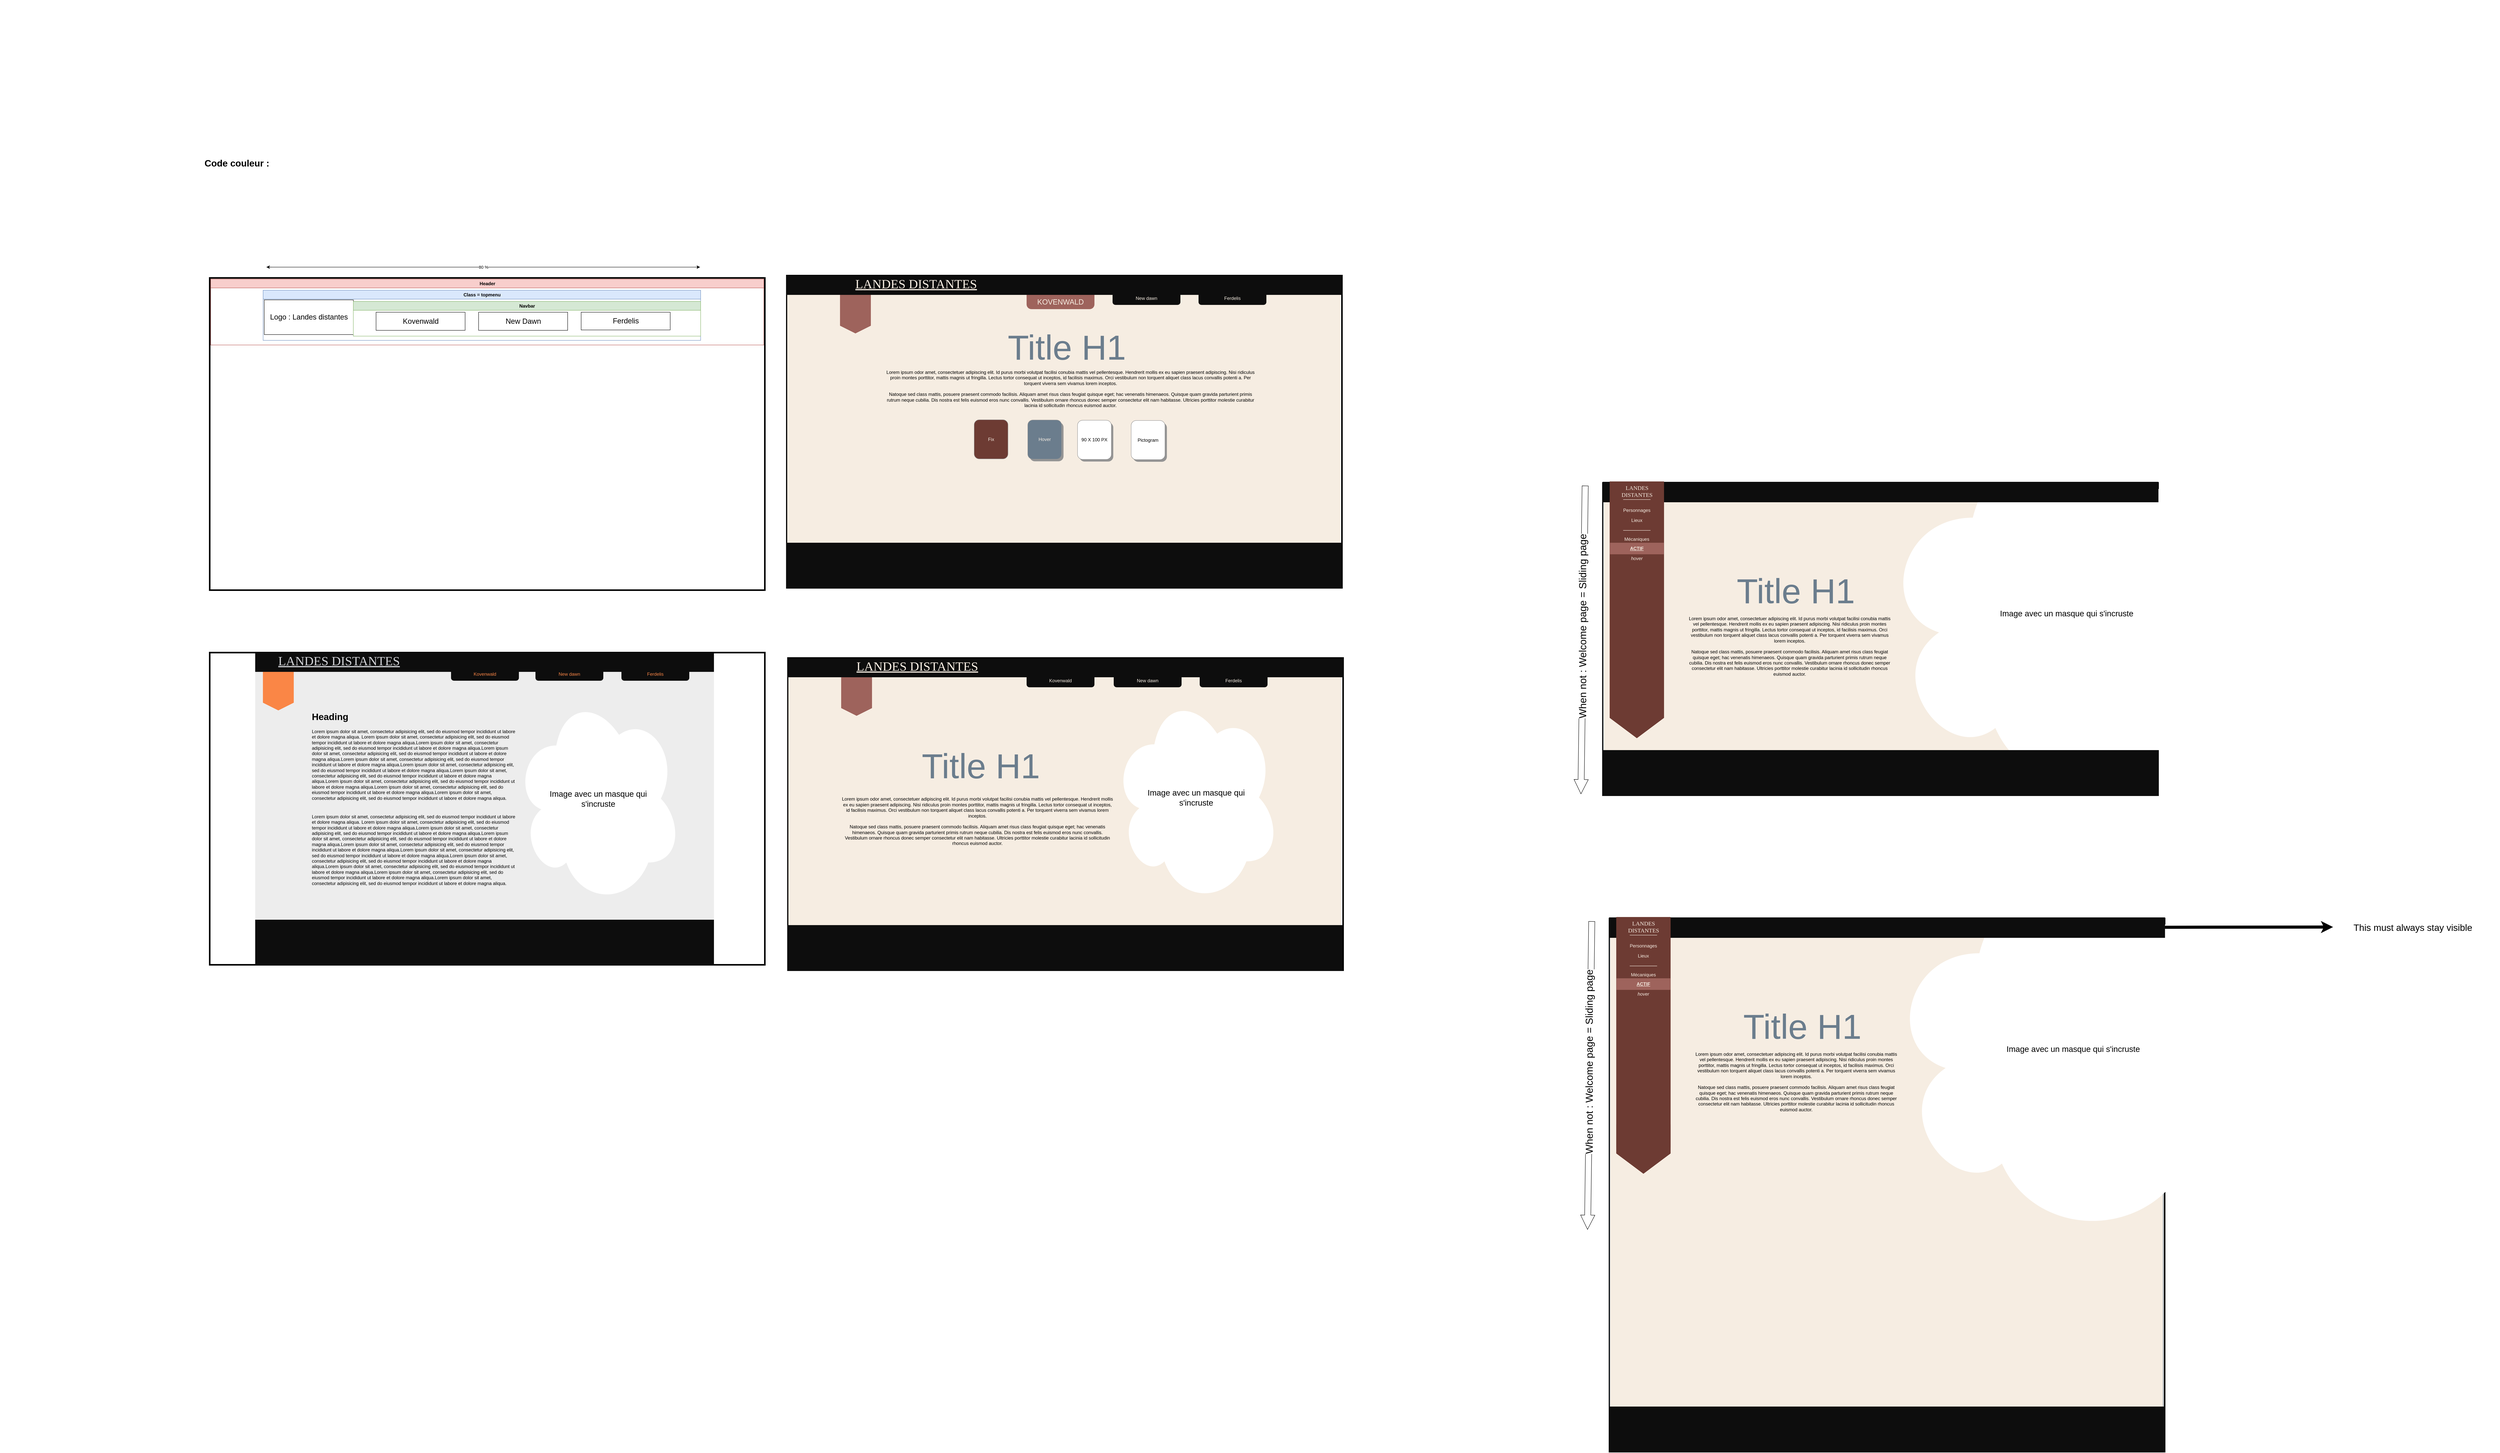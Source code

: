 <mxfile version="26.0.16">
  <diagram name="Page-1" id="PeVcK4OMLYsoqQbRp7si">
    <mxGraphModel dx="4780" dy="3267" grid="0" gridSize="10" guides="1" tooltips="1" connect="0" arrows="0" fold="1" page="0" pageScale="1" pageWidth="827" pageHeight="1169" math="0" shadow="0">
      <root>
        <mxCell id="0" />
        <mxCell id="1" parent="0" />
        <mxCell id="AWEW7dulBsZxIiq0QHkI-4" value="" style="whiteSpace=wrap;html=1;aspect=fixed;strokeWidth=4;movable=1;resizable=1;rotatable=1;deletable=1;editable=1;locked=0;connectable=1;fillColor=none;" vertex="1" parent="1">
          <mxGeometry x="1380" y="229" width="1440" height="810" as="geometry" />
        </mxCell>
        <mxCell id="AWEW7dulBsZxIiq0QHkI-28" value="" style="rounded=0;whiteSpace=wrap;html=1;strokeColor=none;fillColor=light-dark(#f6ede2, #EDEDED);fontColor=light-dark(#6b7d8d, #ededed);" vertex="1" parent="1">
          <mxGeometry x="1381" y="273" width="1435" height="655" as="geometry" />
        </mxCell>
        <mxCell id="AWEW7dulBsZxIiq0QHkI-64" value="" style="group;flipH=1;movable=0;resizable=0;rotatable=0;deletable=0;editable=0;locked=1;connectable=0;" vertex="1" connectable="0" parent="1">
          <mxGeometry x="769" y="1080" width="1094.975" height="1062" as="geometry" />
        </mxCell>
        <mxCell id="AWEW7dulBsZxIiq0QHkI-65" value="" style="shape=image;verticalLabelPosition=bottom;labelBackgroundColor=default;verticalAlign=top;aspect=fixed;imageAspect=0;image=https://img.pixers.pics/pho_wat(s3:700/FO/20/03/20/68/700_FO20032068_e8766cf46f1d0bb9a5d6d1d7d15e512b.jpg,700,700,cms:2018/10/5bd1b6b8d04b8_220x50-watermark.png,over,480,650,jpg)/papiers-peints-seamless-damier-noir-et-blanc-texture.jpg.jpg;rotation=-45;opacity=25;" vertex="1" parent="AWEW7dulBsZxIiq0QHkI-64">
          <mxGeometry x="144.975" y="180" width="700" height="700" as="geometry" />
        </mxCell>
        <mxCell id="AWEW7dulBsZxIiq0QHkI-66" value="" style="rounded=0;whiteSpace=wrap;html=1;strokeColor=none;" vertex="1" parent="AWEW7dulBsZxIiq0QHkI-64">
          <mxGeometry x="159.975" width="544" height="124" as="geometry" />
        </mxCell>
        <mxCell id="AWEW7dulBsZxIiq0QHkI-67" value="" style="rounded=0;whiteSpace=wrap;html=1;strokeColor=none;" vertex="1" parent="AWEW7dulBsZxIiq0QHkI-64">
          <mxGeometry x="550.975" y="26" width="544" height="980" as="geometry" />
        </mxCell>
        <mxCell id="AWEW7dulBsZxIiq0QHkI-68" value="" style="rounded=0;whiteSpace=wrap;html=1;strokeColor=none;" vertex="1" parent="AWEW7dulBsZxIiq0QHkI-64">
          <mxGeometry x="149.975" y="938" width="544" height="124" as="geometry" />
        </mxCell>
        <mxCell id="AWEW7dulBsZxIiq0QHkI-63" value="" style="group;movable=0;resizable=0;rotatable=0;deletable=0;editable=0;locked=1;connectable=0;" vertex="1" connectable="0" parent="1">
          <mxGeometry x="-661" y="1080" width="1094.975" height="1062" as="geometry" />
        </mxCell>
        <mxCell id="AWEW7dulBsZxIiq0QHkI-58" value="" style="shape=image;verticalLabelPosition=bottom;labelBackgroundColor=default;verticalAlign=top;aspect=fixed;imageAspect=0;image=https://img.pixers.pics/pho_wat(s3:700/FO/20/03/20/68/700_FO20032068_e8766cf46f1d0bb9a5d6d1d7d15e512b.jpg,700,700,cms:2018/10/5bd1b6b8d04b8_220x50-watermark.png,over,480,650,jpg)/papiers-peints-seamless-damier-noir-et-blanc-texture.jpg.jpg;rotation=-45;opacity=25;" vertex="1" parent="AWEW7dulBsZxIiq0QHkI-63">
          <mxGeometry x="250" y="180" width="700" height="700" as="geometry" />
        </mxCell>
        <mxCell id="AWEW7dulBsZxIiq0QHkI-60" value="" style="rounded=0;whiteSpace=wrap;html=1;strokeColor=none;" vertex="1" parent="AWEW7dulBsZxIiq0QHkI-63">
          <mxGeometry x="391" width="544" height="124" as="geometry" />
        </mxCell>
        <mxCell id="AWEW7dulBsZxIiq0QHkI-61" value="" style="rounded=0;whiteSpace=wrap;html=1;strokeColor=none;" vertex="1" parent="AWEW7dulBsZxIiq0QHkI-63">
          <mxGeometry y="26" width="544" height="980" as="geometry" />
        </mxCell>
        <mxCell id="AWEW7dulBsZxIiq0QHkI-62" value="" style="rounded=0;whiteSpace=wrap;html=1;strokeColor=none;" vertex="1" parent="AWEW7dulBsZxIiq0QHkI-63">
          <mxGeometry x="401" y="938" width="544" height="124" as="geometry" />
        </mxCell>
        <mxCell id="AWEW7dulBsZxIiq0QHkI-1" value="" style="whiteSpace=wrap;html=1;aspect=fixed;strokeWidth=4;movable=0;resizable=0;rotatable=0;deletable=0;editable=0;locked=1;connectable=0;fillColor=none;" vertex="1" parent="1">
          <mxGeometry x="-117" y="235" width="1440" height="810" as="geometry" />
        </mxCell>
        <mxCell id="AWEW7dulBsZxIiq0QHkI-7" value="Header" style="swimlane;whiteSpace=wrap;html=1;fillColor=#f8cecc;strokeColor=#b85450;" vertex="1" parent="1">
          <mxGeometry x="-114.5" y="238" width="1435" height="171" as="geometry" />
        </mxCell>
        <mxCell id="AWEW7dulBsZxIiq0QHkI-12" value="Class = topmenu" style="swimlane;whiteSpace=wrap;html=1;fillColor=#dae8fc;strokeColor=#6c8ebf;" vertex="1" parent="AWEW7dulBsZxIiq0QHkI-7">
          <mxGeometry x="136" y="29" width="1135" height="130" as="geometry" />
        </mxCell>
        <mxCell id="AWEW7dulBsZxIiq0QHkI-5" value="Logo : Landes distantes" style="rounded=0;whiteSpace=wrap;html=1;fontSize=19;" vertex="1" parent="AWEW7dulBsZxIiq0QHkI-12">
          <mxGeometry x="3" y="25" width="231" height="90" as="geometry" />
        </mxCell>
        <mxCell id="AWEW7dulBsZxIiq0QHkI-8" value="Navbar" style="swimlane;whiteSpace=wrap;html=1;fillColor=#d5e8d4;strokeColor=#82b366;" vertex="1" parent="AWEW7dulBsZxIiq0QHkI-12">
          <mxGeometry x="234" y="29" width="901" height="90" as="geometry" />
        </mxCell>
        <mxCell id="AWEW7dulBsZxIiq0QHkI-9" value="Kovenwald" style="rounded=0;whiteSpace=wrap;html=1;fontSize=19;" vertex="1" parent="AWEW7dulBsZxIiq0QHkI-8">
          <mxGeometry x="59" y="28" width="231" height="47" as="geometry" />
        </mxCell>
        <mxCell id="AWEW7dulBsZxIiq0QHkI-10" value="New Dawn" style="rounded=0;whiteSpace=wrap;html=1;fontSize=19;" vertex="1" parent="AWEW7dulBsZxIiq0QHkI-8">
          <mxGeometry x="325" y="28" width="231" height="47" as="geometry" />
        </mxCell>
        <mxCell id="AWEW7dulBsZxIiq0QHkI-11" value="Ferdelis" style="rounded=0;whiteSpace=wrap;html=1;fontSize=19;" vertex="1" parent="AWEW7dulBsZxIiq0QHkI-8">
          <mxGeometry x="591" y="28" width="231" height="46" as="geometry" />
        </mxCell>
        <mxCell id="AWEW7dulBsZxIiq0QHkI-13" value="80 %" style="endArrow=classic;startArrow=classic;html=1;rounded=0;" edge="1" parent="1">
          <mxGeometry width="50" height="50" relative="1" as="geometry">
            <mxPoint x="30" y="207" as="sourcePoint" />
            <mxPoint x="1155" y="207" as="targetPoint" />
          </mxGeometry>
        </mxCell>
        <mxCell id="AWEW7dulBsZxIiq0QHkI-14" value="Code couleur :&amp;nbsp;" style="text;html=1;align=center;verticalAlign=middle;whiteSpace=wrap;rounded=0;fontSize=24;fontStyle=1" vertex="1" parent="1">
          <mxGeometry x="-143" y="-77" width="200" height="30" as="geometry" />
        </mxCell>
        <mxCell id="AWEW7dulBsZxIiq0QHkI-24" value="" style="shape=step;perimeter=stepPerimeter;whiteSpace=wrap;html=1;fixedSize=1;rotation=90;strokeColor=none;fillColor=light-dark(#9e635c, #ededed);" vertex="1" parent="1">
          <mxGeometry x="1498" y="279" width="120" height="80" as="geometry" />
        </mxCell>
        <mxCell id="AWEW7dulBsZxIiq0QHkI-22" value="&lt;font style=&quot;font-size: 19px;&quot;&gt;KOVENWALD&lt;/font&gt;" style="rounded=1;whiteSpace=wrap;html=1;strokeColor=none;fillColor=light-dark(#9e635c, #ededed);arcSize=20;fontColor=light-dark(#f6ede2, #ededed);verticalAlign=bottom;spacingBottom=4;" vertex="1" parent="1">
          <mxGeometry x="2002" y="254" width="176" height="62" as="geometry" />
        </mxCell>
        <mxCell id="AWEW7dulBsZxIiq0QHkI-20" value="New dawn" style="rounded=1;whiteSpace=wrap;html=1;strokeColor=none;fillColor=light-dark(#0d0d0d, #ededed);arcSize=22;fontColor=light-dark(#f6ede2, #ededed);" vertex="1" parent="1">
          <mxGeometry x="2225" y="271" width="176" height="34" as="geometry" />
        </mxCell>
        <mxCell id="AWEW7dulBsZxIiq0QHkI-26" value="Ferdelis" style="rounded=1;whiteSpace=wrap;html=1;strokeColor=none;fillColor=light-dark(#0d0d0d, #ededed);arcSize=22;fontColor=light-dark(#f6ede2, #ededed);" vertex="1" parent="1">
          <mxGeometry x="2448" y="271" width="176" height="34" as="geometry" />
        </mxCell>
        <mxCell id="AWEW7dulBsZxIiq0QHkI-19" value="" style="rounded=0;whiteSpace=wrap;html=1;strokeColor=none;fillColor=light-dark(#0d0d0d, #ededed);fontColor=light-dark(#6d3b33, #ededed);" vertex="1" parent="1">
          <mxGeometry x="1379" y="229" width="1442" height="50" as="geometry" />
        </mxCell>
        <mxCell id="AWEW7dulBsZxIiq0QHkI-23" value="&lt;font&gt;L&lt;/font&gt;ANDES &lt;font&gt;D&lt;/font&gt;ISTANTES" style="text;html=1;align=center;verticalAlign=middle;whiteSpace=wrap;rounded=0;fontColor=light-dark(#f6ede2, #ededed);fontFamily=Times New Roman;fontSize=33;fontStyle=4" vertex="1" parent="1">
          <mxGeometry x="1517" y="215" width="397" height="72" as="geometry" />
        </mxCell>
        <mxCell id="AWEW7dulBsZxIiq0QHkI-27" value="" style="rounded=0;whiteSpace=wrap;html=1;strokeColor=none;fillColor=light-dark(#0d0d0d, #ededed);" vertex="1" parent="1">
          <mxGeometry x="1378" y="922" width="1440" height="118" as="geometry" />
        </mxCell>
        <mxCell id="AWEW7dulBsZxIiq0QHkI-29" value="" style="whiteSpace=wrap;html=1;aspect=fixed;strokeWidth=4;movable=0;resizable=0;rotatable=0;deletable=0;editable=0;locked=1;connectable=0;fillColor=none;" vertex="1" parent="1">
          <mxGeometry x="-117" y="1207" width="1440" height="810" as="geometry" />
        </mxCell>
        <mxCell id="AWEW7dulBsZxIiq0QHkI-30" value="" style="rounded=0;whiteSpace=wrap;html=1;strokeColor=none;fillColor=light-dark(#EDEDED,#EDEDED);" vertex="1" parent="1">
          <mxGeometry x="1" y="1251" width="1190" height="655" as="geometry" />
        </mxCell>
        <mxCell id="AWEW7dulBsZxIiq0QHkI-31" value="" style="shape=step;perimeter=stepPerimeter;whiteSpace=wrap;html=1;fixedSize=1;rotation=90;strokeColor=none;fillColor=light-dark(#fa8646, #ededed);" vertex="1" parent="1">
          <mxGeometry x="1" y="1257" width="120" height="80" as="geometry" />
        </mxCell>
        <mxCell id="AWEW7dulBsZxIiq0QHkI-33" value="New dawn" style="rounded=1;whiteSpace=wrap;html=1;strokeColor=none;fillColor=light-dark(#0d0d0d, #ededed);arcSize=22;fontColor=light-dark(#fa8646, #ededed);" vertex="1" parent="1">
          <mxGeometry x="728" y="1246" width="176" height="34" as="geometry" />
        </mxCell>
        <mxCell id="AWEW7dulBsZxIiq0QHkI-34" value="Ferdelis" style="rounded=1;whiteSpace=wrap;html=1;strokeColor=none;fillColor=light-dark(#0d0d0d, #ededed);arcSize=22;fontColor=light-dark(#fa8646, #ededed);" vertex="1" parent="1">
          <mxGeometry x="951" y="1246" width="176" height="34" as="geometry" />
        </mxCell>
        <mxCell id="AWEW7dulBsZxIiq0QHkI-35" value="" style="rounded=0;whiteSpace=wrap;html=1;strokeColor=none;fillColor=light-dark(#0d0d0d, #ededed);" vertex="1" parent="1">
          <mxGeometry x="1" y="1207" width="1190" height="50" as="geometry" />
        </mxCell>
        <mxCell id="AWEW7dulBsZxIiq0QHkI-36" value="&lt;font&gt;L&lt;/font&gt;ANDES &lt;font&gt;D&lt;/font&gt;ISTANTES" style="text;html=1;align=center;verticalAlign=middle;whiteSpace=wrap;rounded=0;fontColor=light-dark(#d0d1d5, #ededed);fontFamily=Times New Roman;fontSize=33;fontStyle=4" vertex="1" parent="1">
          <mxGeometry x="20" y="1193" width="397" height="72" as="geometry" />
        </mxCell>
        <mxCell id="AWEW7dulBsZxIiq0QHkI-37" value="" style="rounded=0;whiteSpace=wrap;html=1;strokeColor=none;fillColor=light-dark(#0d0d0d, #ededed);" vertex="1" parent="1">
          <mxGeometry x="1" y="1900" width="1190" height="118" as="geometry" />
        </mxCell>
        <mxCell id="AWEW7dulBsZxIiq0QHkI-38" value="Kovenwald" style="rounded=1;whiteSpace=wrap;html=1;strokeColor=none;fillColor=light-dark(#0d0d0d, #ededed);arcSize=22;fontColor=light-dark(#fa8646, #ededed);" vertex="1" parent="1">
          <mxGeometry x="509" y="1246" width="176" height="34" as="geometry" />
        </mxCell>
        <mxCell id="AWEW7dulBsZxIiq0QHkI-71" value="Image avec un masque qui s&#39;incruste" style="ellipse;shape=cloud;whiteSpace=wrap;html=1;strokeColor=none;fontSize=21;spacing=50;" vertex="1" parent="1">
          <mxGeometry x="673.5" y="1310" width="434" height="552" as="geometry" />
        </mxCell>
        <mxCell id="AWEW7dulBsZxIiq0QHkI-72" value="&lt;h1 style=&quot;margin-top: 0px;&quot;&gt;Heading&lt;/h1&gt;&lt;p&gt;Lorem ipsum dolor sit amet, consectetur adipisicing elit, sed do eiusmod tempor incididunt ut labore et dolore magna aliqua.&amp;nbsp;&lt;span style=&quot;background-color: transparent; color: light-dark(rgb(0, 0, 0), rgb(255, 255, 255));&quot;&gt;Lorem ipsum dolor sit amet, consectetur adipisicing elit, sed do eiusmod tempor incididunt ut labore et dolore magna aliqua.&lt;/span&gt;&lt;span style=&quot;background-color: transparent; color: light-dark(rgb(0, 0, 0), rgb(255, 255, 255));&quot;&gt;Lorem ipsum dolor sit amet, consectetur adipisicing elit, sed do eiusmod tempor incididunt ut labore et dolore magna aliqua.&lt;/span&gt;&lt;span style=&quot;background-color: transparent; color: light-dark(rgb(0, 0, 0), rgb(255, 255, 255));&quot;&gt;Lorem ipsum dolor sit amet, consectetur adipisicing elit, sed do eiusmod tempor incididunt ut labore et dolore magna aliqua.&lt;/span&gt;&lt;span style=&quot;background-color: transparent; color: light-dark(rgb(0, 0, 0), rgb(255, 255, 255));&quot;&gt;Lorem ipsum dolor sit amet, consectetur adipisicing elit, sed do eiusmod tempor incididunt ut labore et dolore magna aliqua.&lt;/span&gt;&lt;span style=&quot;background-color: transparent; color: light-dark(rgb(0, 0, 0), rgb(255, 255, 255));&quot;&gt;Lorem ipsum dolor sit amet, consectetur adipisicing elit, sed do eiusmod tempor incididunt ut labore et dolore magna aliqua.&lt;/span&gt;&lt;span style=&quot;background-color: transparent; color: light-dark(rgb(0, 0, 0), rgb(255, 255, 255));&quot;&gt;Lorem ipsum dolor sit amet, consectetur adipisicing elit, sed do eiusmod tempor incididunt ut labore et dolore magna aliqua.&lt;/span&gt;&lt;span style=&quot;background-color: transparent; color: light-dark(rgb(0, 0, 0), rgb(255, 255, 255));&quot;&gt;Lorem ipsum dolor sit amet, consectetur adipisicing elit, sed do eiusmod tempor incididunt ut labore et dolore magna aliqua.&lt;/span&gt;&lt;span style=&quot;background-color: transparent; color: light-dark(rgb(0, 0, 0), rgb(255, 255, 255));&quot;&gt;Lorem ipsum dolor sit amet, consectetur adipisicing elit, sed do eiusmod tempor incididunt ut labore et dolore magna aliqua.&lt;/span&gt;&lt;span style=&quot;background-color: transparent; color: light-dark(rgb(0, 0, 0), rgb(255, 255, 255));&quot;&gt;Lorem ipsum dolor sit amet, consectetur adipisicing elit, sed do eiusmod tempor incididunt ut labore et dolore magna aliqua.&lt;/span&gt;&lt;/p&gt;" style="text;html=1;whiteSpace=wrap;overflow=hidden;rounded=0;" vertex="1" parent="1">
          <mxGeometry x="146" y="1353" width="531" height="265" as="geometry" />
        </mxCell>
        <mxCell id="AWEW7dulBsZxIiq0QHkI-73" value="&lt;h1 style=&quot;margin-top: 0px;&quot;&gt;&lt;br&gt;&lt;/h1&gt;&lt;p&gt;Lorem ipsum dolor sit amet, consectetur adipisicing elit, sed do eiusmod tempor incididunt ut labore et dolore magna aliqua.&amp;nbsp;&lt;span style=&quot;background-color: transparent; color: light-dark(rgb(0, 0, 0), rgb(255, 255, 255));&quot;&gt;Lorem ipsum dolor sit amet, consectetur adipisicing elit, sed do eiusmod tempor incididunt ut labore et dolore magna aliqua.&lt;/span&gt;&lt;span style=&quot;background-color: transparent; color: light-dark(rgb(0, 0, 0), rgb(255, 255, 255));&quot;&gt;Lorem ipsum dolor sit amet, consectetur adipisicing elit, sed do eiusmod tempor incididunt ut labore et dolore magna aliqua.&lt;/span&gt;&lt;span style=&quot;background-color: transparent; color: light-dark(rgb(0, 0, 0), rgb(255, 255, 255));&quot;&gt;Lorem ipsum dolor sit amet, consectetur adipisicing elit, sed do eiusmod tempor incididunt ut labore et dolore magna aliqua.&lt;/span&gt;&lt;span style=&quot;background-color: transparent; color: light-dark(rgb(0, 0, 0), rgb(255, 255, 255));&quot;&gt;Lorem ipsum dolor sit amet, consectetur adipisicing elit, sed do eiusmod tempor incididunt ut labore et dolore magna aliqua.&lt;/span&gt;&lt;span style=&quot;background-color: transparent; color: light-dark(rgb(0, 0, 0), rgb(255, 255, 255));&quot;&gt;Lorem ipsum dolor sit amet, consectetur adipisicing elit, sed do eiusmod tempor incididunt ut labore et dolore magna aliqua.&lt;/span&gt;&lt;span style=&quot;background-color: transparent; color: light-dark(rgb(0, 0, 0), rgb(255, 255, 255));&quot;&gt;Lorem ipsum dolor sit amet, consectetur adipisicing elit, sed do eiusmod tempor incididunt ut labore et dolore magna aliqua.&lt;/span&gt;&lt;span style=&quot;background-color: transparent; color: light-dark(rgb(0, 0, 0), rgb(255, 255, 255));&quot;&gt;Lorem ipsum dolor sit amet, consectetur adipisicing elit, sed do eiusmod tempor incididunt ut labore et dolore magna aliqua.&lt;/span&gt;&lt;span style=&quot;background-color: transparent; color: light-dark(rgb(0, 0, 0), rgb(255, 255, 255));&quot;&gt;Lorem ipsum dolor sit amet, consectetur adipisicing elit, sed do eiusmod tempor incididunt ut labore et dolore magna aliqua.&lt;/span&gt;&lt;span style=&quot;background-color: transparent; color: light-dark(rgb(0, 0, 0), rgb(255, 255, 255));&quot;&gt;Lorem ipsum dolor sit amet, consectetur adipisicing elit, sed do eiusmod tempor incididunt ut labore et dolore magna aliqua.&lt;/span&gt;&lt;/p&gt;" style="text;html=1;whiteSpace=wrap;overflow=hidden;rounded=0;" vertex="1" parent="1">
          <mxGeometry x="146" y="1574" width="531" height="263" as="geometry" />
        </mxCell>
        <mxCell id="AWEW7dulBsZxIiq0QHkI-86" value="" style="group;fillColor=none;" vertex="1" connectable="0" parent="1">
          <mxGeometry x="1866" y="603" width="499.9" height="109" as="geometry" />
        </mxCell>
        <mxCell id="AWEW7dulBsZxIiq0QHkI-76" value="" style="group;fillColor=none;" vertex="1" connectable="0" parent="AWEW7dulBsZxIiq0QHkI-86">
          <mxGeometry width="92.713" height="107.121" as="geometry" />
        </mxCell>
        <mxCell id="AWEW7dulBsZxIiq0QHkI-75" value="Fix" style="rounded=1;whiteSpace=wrap;html=1;strokeWidth=1;strokeColor=light-dark(#949494, #ededed);fillColor=light-dark(#6d3b33, #EDEDED);fontColor=light-dark(#f6ede2, #ededed);" vertex="1" parent="AWEW7dulBsZxIiq0QHkI-76">
          <mxGeometry width="87.702" height="101.483" as="geometry" />
        </mxCell>
        <mxCell id="AWEW7dulBsZxIiq0QHkI-77" value="" style="group;fillColor=none;fontColor=light-dark(#f6ede2, #ededed);" vertex="1" connectable="0" parent="AWEW7dulBsZxIiq0QHkI-86">
          <mxGeometry x="139.07" y="0.626" width="92.713" height="107.121" as="geometry" />
        </mxCell>
        <mxCell id="AWEW7dulBsZxIiq0QHkI-78" value="" style="rounded=1;whiteSpace=wrap;html=1;strokeWidth=5;strokeColor=none;fillColor=#949494;" vertex="1" parent="AWEW7dulBsZxIiq0QHkI-77">
          <mxGeometry x="5.012" y="5.638" width="87.702" height="101.483" as="geometry" />
        </mxCell>
        <mxCell id="AWEW7dulBsZxIiq0QHkI-79" value="Hover" style="rounded=1;whiteSpace=wrap;html=1;strokeWidth=1;strokeColor=light-dark(#949494, #ededed);fillColor=light-dark(#6b7d8d, #ededed);fontColor=light-dark(#f6ede2, #ededed);" vertex="1" parent="AWEW7dulBsZxIiq0QHkI-77">
          <mxGeometry width="87.7" height="101.48" as="geometry" />
        </mxCell>
        <mxCell id="AWEW7dulBsZxIiq0QHkI-80" value="" style="group;fillColor=none;" vertex="1" connectable="0" parent="AWEW7dulBsZxIiq0QHkI-86">
          <mxGeometry x="268.117" y="1.253" width="92.713" height="107.121" as="geometry" />
        </mxCell>
        <mxCell id="AWEW7dulBsZxIiq0QHkI-81" value="" style="rounded=1;whiteSpace=wrap;html=1;strokeWidth=5;strokeColor=none;fillColor=#949494;" vertex="1" parent="AWEW7dulBsZxIiq0QHkI-80">
          <mxGeometry x="5.012" y="5.638" width="87.702" height="101.483" as="geometry" />
        </mxCell>
        <mxCell id="AWEW7dulBsZxIiq0QHkI-82" value="90 X 100 PX" style="rounded=1;whiteSpace=wrap;html=1;strokeWidth=1;strokeColor=light-dark(#949494, #ededed);" vertex="1" parent="AWEW7dulBsZxIiq0QHkI-80">
          <mxGeometry width="87.702" height="101.483" as="geometry" />
        </mxCell>
        <mxCell id="AWEW7dulBsZxIiq0QHkI-83" value="" style="group;fillColor=none;" vertex="1" connectable="0" parent="AWEW7dulBsZxIiq0QHkI-86">
          <mxGeometry x="407.187" y="1.879" width="92.713" height="107.121" as="geometry" />
        </mxCell>
        <mxCell id="AWEW7dulBsZxIiq0QHkI-84" value="" style="rounded=1;whiteSpace=wrap;html=1;strokeWidth=5;strokeColor=none;fillColor=#949494;" vertex="1" parent="AWEW7dulBsZxIiq0QHkI-83">
          <mxGeometry x="5.012" y="5.638" width="87.702" height="101.483" as="geometry" />
        </mxCell>
        <mxCell id="AWEW7dulBsZxIiq0QHkI-85" value="Pictogram" style="rounded=1;whiteSpace=wrap;html=1;strokeWidth=1;strokeColor=light-dark(#949494, #ededed);" vertex="1" parent="AWEW7dulBsZxIiq0QHkI-83">
          <mxGeometry width="87.702" height="101.483" as="geometry" />
        </mxCell>
        <mxCell id="AWEW7dulBsZxIiq0QHkI-87" value="&lt;div&gt;Lorem ipsum odor amet, consectetuer adipiscing elit. Id purus morbi volutpat facilisi conubia mattis vel pellentesque. Hendrerit mollis ex eu sapien praesent adipiscing. Nisi ridiculus proin montes porttitor, mattis magnis ut fringilla. Lectus tortor consequat ut inceptos, id facilisis maximus. Orci vestibulum non torquent aliquet class lacus convallis potenti a. Per torquent viverra sem vivamus lorem inceptos.&lt;/div&gt;&lt;div&gt;&lt;br&gt;&lt;/div&gt;&lt;div&gt;Natoque sed class mattis, posuere praesent commodo facilisis. Aliquam amet risus class feugiat quisque eget; hac venenatis himenaeos. Quisque quam gravida parturient primis rutrum neque cubilia. Dis nostra est felis euismod eros nunc convallis. Vestibulum ornare rhoncus donec semper consectetur elit nam habitasse. Ultricies porttitor molestie curabitur lacinia id sollicitudin rhoncus euismod auctor.&lt;/div&gt;&lt;div&gt;&lt;br&gt;&lt;/div&gt;&lt;div&gt;&lt;br&gt;&lt;/div&gt;" style="text;html=1;align=center;verticalAlign=middle;whiteSpace=wrap;rounded=0;fillColor=light-dark(#f6ede2, #EDEDED);" vertex="1" parent="1">
          <mxGeometry x="1633.95" y="487" width="964" height="99" as="geometry" />
        </mxCell>
        <mxCell id="AWEW7dulBsZxIiq0QHkI-91" value="" style="shape=image;verticalLabelPosition=bottom;labelBackgroundColor=default;verticalAlign=top;aspect=fixed;imageAspect=0;image=https://www.color-hex.com/palettes/1056149.png;" vertex="1" parent="1">
          <mxGeometry x="86.001" y="-485.995" width="900" height="600" as="geometry" />
        </mxCell>
        <mxCell id="AWEW7dulBsZxIiq0QHkI-92" value="Title H1" style="text;html=1;align=center;verticalAlign=middle;whiteSpace=wrap;rounded=0;fontSize=90;fontColor=light-dark(#6b7d8d, #ededed);" vertex="1" parent="1">
          <mxGeometry x="1932" y="358" width="349" height="113" as="geometry" />
        </mxCell>
        <mxCell id="AWEW7dulBsZxIiq0QHkI-93" value="" style="whiteSpace=wrap;html=1;aspect=fixed;strokeWidth=4;movable=1;resizable=1;rotatable=1;deletable=1;editable=1;locked=0;connectable=1;fillColor=none;" vertex="1" parent="1">
          <mxGeometry x="1383" y="1221" width="1440" height="810" as="geometry" />
        </mxCell>
        <mxCell id="AWEW7dulBsZxIiq0QHkI-94" value="" style="rounded=0;whiteSpace=wrap;html=1;strokeColor=none;fillColor=light-dark(#f6ede2, #EDEDED);fontColor=light-dark(#6b7d8d, #ededed);" vertex="1" parent="1">
          <mxGeometry x="1384" y="1265" width="1435" height="655" as="geometry" />
        </mxCell>
        <mxCell id="AWEW7dulBsZxIiq0QHkI-95" value="" style="shape=step;perimeter=stepPerimeter;whiteSpace=wrap;html=1;fixedSize=1;rotation=90;strokeColor=none;fillColor=light-dark(#9e635c, #ededed);" vertex="1" parent="1">
          <mxGeometry x="1501" y="1271" width="120" height="80" as="geometry" />
        </mxCell>
        <mxCell id="AWEW7dulBsZxIiq0QHkI-97" value="New dawn" style="rounded=1;whiteSpace=wrap;html=1;strokeColor=none;fillColor=light-dark(#0d0d0d, #ededed);arcSize=22;fontColor=light-dark(#f6ede2, #ededed);" vertex="1" parent="1">
          <mxGeometry x="2228" y="1263" width="176" height="34" as="geometry" />
        </mxCell>
        <mxCell id="AWEW7dulBsZxIiq0QHkI-98" value="Ferdelis" style="rounded=1;whiteSpace=wrap;html=1;strokeColor=none;fillColor=light-dark(#0d0d0d, #ededed);arcSize=22;fontColor=light-dark(#f6ede2, #ededed);" vertex="1" parent="1">
          <mxGeometry x="2451" y="1263" width="176" height="34" as="geometry" />
        </mxCell>
        <mxCell id="AWEW7dulBsZxIiq0QHkI-99" value="" style="rounded=0;whiteSpace=wrap;html=1;strokeColor=none;fillColor=light-dark(#0d0d0d, #ededed);fontColor=light-dark(#6d3b33, #ededed);" vertex="1" parent="1">
          <mxGeometry x="1382" y="1221" width="1442" height="50" as="geometry" />
        </mxCell>
        <mxCell id="AWEW7dulBsZxIiq0QHkI-100" value="&lt;font&gt;L&lt;/font&gt;ANDES &lt;font&gt;D&lt;/font&gt;ISTANTES" style="text;html=1;align=center;verticalAlign=middle;whiteSpace=wrap;rounded=0;fontColor=light-dark(#f6ede2, #ededed);fontFamily=Times New Roman;fontSize=33;fontStyle=4" vertex="1" parent="1">
          <mxGeometry x="1520" y="1207" width="397" height="72" as="geometry" />
        </mxCell>
        <mxCell id="AWEW7dulBsZxIiq0QHkI-101" value="" style="rounded=0;whiteSpace=wrap;html=1;strokeColor=none;fillColor=light-dark(#0d0d0d, #ededed);" vertex="1" parent="1">
          <mxGeometry x="1381" y="1914" width="1440" height="118" as="geometry" />
        </mxCell>
        <mxCell id="AWEW7dulBsZxIiq0QHkI-114" value="&lt;div&gt;Lorem ipsum odor amet, consectetuer adipiscing elit. Id purus morbi volutpat facilisi conubia mattis vel pellentesque. Hendrerit mollis ex eu sapien praesent adipiscing. Nisi ridiculus proin montes porttitor, mattis magnis ut fringilla. Lectus tortor consequat ut inceptos, id facilisis maximus. Orci vestibulum non torquent aliquet class lacus convallis potenti a. Per torquent viverra sem vivamus lorem inceptos.&lt;/div&gt;&lt;div&gt;&lt;br&gt;&lt;/div&gt;&lt;div&gt;Natoque sed class mattis, posuere praesent commodo facilisis. Aliquam amet risus class feugiat quisque eget; hac venenatis himenaeos. Quisque quam gravida parturient primis rutrum neque cubilia. Dis nostra est felis euismod eros nunc convallis. Vestibulum ornare rhoncus donec semper consectetur elit nam habitasse. Ultricies porttitor molestie curabitur lacinia id sollicitudin rhoncus euismod auctor.&lt;/div&gt;&lt;div&gt;&lt;br&gt;&lt;/div&gt;&lt;div&gt;&lt;br&gt;&lt;/div&gt;" style="text;html=1;align=center;verticalAlign=middle;whiteSpace=wrap;rounded=0;fillColor=light-dark(#f6ede2, #EDEDED);" vertex="1" parent="1">
          <mxGeometry x="1520.0" y="1502" width="709.05" height="314" as="geometry" />
        </mxCell>
        <mxCell id="AWEW7dulBsZxIiq0QHkI-115" value="Title H1" style="text;html=1;align=center;verticalAlign=middle;whiteSpace=wrap;rounded=0;fontSize=90;fontColor=light-dark(#6b7d8d, #ededed);" vertex="1" parent="1">
          <mxGeometry x="1709" y="1444" width="349" height="113" as="geometry" />
        </mxCell>
        <mxCell id="AWEW7dulBsZxIiq0QHkI-116" value="Kovenwald" style="rounded=1;whiteSpace=wrap;html=1;strokeColor=none;fillColor=light-dark(#0d0d0d, #ededed);arcSize=22;fontColor=light-dark(#f6ede2, #ededed);" vertex="1" parent="1">
          <mxGeometry x="2002" y="1263" width="176" height="34" as="geometry" />
        </mxCell>
        <mxCell id="AWEW7dulBsZxIiq0QHkI-117" value="Image avec un masque qui s&#39;incruste" style="ellipse;shape=cloud;whiteSpace=wrap;html=1;strokeColor=none;fontSize=21;spacing=50;" vertex="1" parent="1">
          <mxGeometry x="2225" y="1307" width="434" height="552" as="geometry" />
        </mxCell>
        <mxCell id="AWEW7dulBsZxIiq0QHkI-118" value="" style="whiteSpace=wrap;html=1;aspect=fixed;strokeWidth=4;movable=1;resizable=1;rotatable=1;deletable=1;editable=1;locked=0;connectable=1;fillColor=none;" vertex="1" parent="1">
          <mxGeometry x="3497" y="767" width="1440" height="810" as="geometry" />
        </mxCell>
        <mxCell id="AWEW7dulBsZxIiq0QHkI-119" value="" style="rounded=0;whiteSpace=wrap;html=1;strokeColor=light-dark(#6b7d8d, #ededed);fillColor=light-dark(#f6ede2, #EDEDED);fontColor=light-dark(#6b7d8d, #ededed);" vertex="1" parent="1">
          <mxGeometry x="3498" y="811" width="1435" height="655" as="geometry" />
        </mxCell>
        <mxCell id="AWEW7dulBsZxIiq0QHkI-129" value="Image avec un masque qui s&#39;incruste" style="ellipse;shape=cloud;whiteSpace=wrap;html=1;strokeColor=none;fontSize=21;spacing=50;" vertex="1" parent="1">
          <mxGeometry x="4213" y="609" width="974" height="992" as="geometry" />
        </mxCell>
        <mxCell id="AWEW7dulBsZxIiq0QHkI-123" value="" style="rounded=0;whiteSpace=wrap;html=1;strokeColor=none;fillColor=light-dark(#0d0d0d, #ededed);fontColor=light-dark(#6d3b33, #ededed);" vertex="1" parent="1">
          <mxGeometry x="3496" y="764" width="1442" height="53" as="geometry" />
        </mxCell>
        <mxCell id="AWEW7dulBsZxIiq0QHkI-126" value="&lt;div&gt;Lorem ipsum odor amet, consectetuer adipiscing elit. Id purus morbi volutpat facilisi conubia mattis vel pellentesque. Hendrerit mollis ex eu sapien praesent adipiscing. Nisi ridiculus proin montes porttitor, mattis magnis ut fringilla. Lectus tortor consequat ut inceptos, id facilisis maximus. Orci vestibulum non torquent aliquet class lacus convallis potenti a. Per torquent viverra sem vivamus lorem inceptos.&lt;/div&gt;&lt;div&gt;&lt;br&gt;&lt;/div&gt;&lt;div&gt;Natoque sed class mattis, posuere praesent commodo facilisis. Aliquam amet risus class feugiat quisque eget; hac venenatis himenaeos. Quisque quam gravida parturient primis rutrum neque cubilia. Dis nostra est felis euismod eros nunc convallis. Vestibulum ornare rhoncus donec semper consectetur elit nam habitasse. Ultricies porttitor molestie curabitur lacinia id sollicitudin rhoncus euismod auctor.&lt;/div&gt;&lt;div&gt;&lt;br&gt;&lt;/div&gt;&lt;div&gt;&lt;br&gt;&lt;/div&gt;" style="text;html=1;align=center;verticalAlign=middle;whiteSpace=wrap;rounded=0;fillColor=light-dark(#f6ede2, #EDEDED);strokeColor=none;" vertex="1" parent="1">
          <mxGeometry x="3710" y="1048" width="543" height="314" as="geometry" />
        </mxCell>
        <mxCell id="AWEW7dulBsZxIiq0QHkI-127" value="Title H1" style="text;html=1;align=center;verticalAlign=middle;whiteSpace=wrap;rounded=0;fontSize=90;fontColor=light-dark(#6b7d8d, #ededed);" vertex="1" parent="1">
          <mxGeometry x="3823" y="990" width="349" height="113" as="geometry" />
        </mxCell>
        <mxCell id="AWEW7dulBsZxIiq0QHkI-120" value="" style="shape=step;perimeter=stepPerimeter;whiteSpace=wrap;html=1;fixedSize=1;rotation=90;strokeColor=light-dark(#6d3b33, #ededed);fillColor=light-dark(#6d3b33, #ededed);size=-10;labelBorderColor=none;strokeWidth=5;" vertex="1" parent="1">
          <mxGeometry x="3282.94" y="988.2" width="604.12" height="136" as="geometry" />
        </mxCell>
        <mxCell id="AWEW7dulBsZxIiq0QHkI-124" value="&lt;div style=&quot;line-height: 30%;&quot;&gt;&lt;span style=&quot;font-size: 15px; line-height: 100%;&quot;&gt;LANDES DISTANTES&lt;/span&gt;&lt;/div&gt;" style="text;html=1;align=center;verticalAlign=middle;whiteSpace=wrap;rounded=0;fontColor=light-dark(#f6ede2, #ededed);fontFamily=Times New Roman;fontSize=33;fontStyle=0" vertex="1" parent="1">
          <mxGeometry x="3517.5" y="768" width="135" height="37" as="geometry" />
        </mxCell>
        <mxCell id="AWEW7dulBsZxIiq0QHkI-130" value="" style="endArrow=none;html=1;rounded=0;strokeColor=light-dark(#f6ede2, #ededed);" edge="1" parent="1">
          <mxGeometry width="50" height="50" relative="1" as="geometry">
            <mxPoint x="3620.5" y="810" as="sourcePoint" />
            <mxPoint x="3549.5" y="810" as="targetPoint" />
          </mxGeometry>
        </mxCell>
        <mxCell id="AWEW7dulBsZxIiq0QHkI-132" value="" style="shape=step;perimeter=stepPerimeter;whiteSpace=wrap;html=1;fixedSize=1;rotation=90;strokeColor=light-dark(#6d3b33, #ededed);size=50.889;fillColor=light-dark(#6d3b33, #ededed);strokeWidth=5;" vertex="1" parent="1">
          <mxGeometry x="3525" y="1298" width="120" height="136" as="geometry" />
        </mxCell>
        <mxCell id="AWEW7dulBsZxIiq0QHkI-133" value="Personnages" style="text;html=1;align=center;verticalAlign=middle;whiteSpace=wrap;rounded=0;fontColor=light-dark(#f6ede2, #ededed);" vertex="1" parent="1">
          <mxGeometry x="3555" y="823" width="60" height="30" as="geometry" />
        </mxCell>
        <mxCell id="AWEW7dulBsZxIiq0QHkI-134" value="Lieux" style="text;html=1;align=center;verticalAlign=middle;whiteSpace=wrap;rounded=0;fontColor=light-dark(#f6ede2, #ededed);" vertex="1" parent="1">
          <mxGeometry x="3555" y="849" width="60" height="30" as="geometry" />
        </mxCell>
        <mxCell id="AWEW7dulBsZxIiq0QHkI-135" value="Mécaniques" style="text;html=1;align=center;verticalAlign=middle;whiteSpace=wrap;rounded=0;fontColor=light-dark(#f6ede2, #ededed);" vertex="1" parent="1">
          <mxGeometry x="3555" y="898" width="60" height="30" as="geometry" />
        </mxCell>
        <mxCell id="AWEW7dulBsZxIiq0QHkI-136" value="" style="endArrow=none;html=1;rounded=0;strokeColor=light-dark(#f6ede2, #ededed);" edge="1" parent="1">
          <mxGeometry width="50" height="50" relative="1" as="geometry">
            <mxPoint x="3620.49" y="890" as="sourcePoint" />
            <mxPoint x="3549.49" y="890" as="targetPoint" />
          </mxGeometry>
        </mxCell>
        <mxCell id="AWEW7dulBsZxIiq0QHkI-137" value="ACTIF" style="text;html=1;align=center;verticalAlign=middle;whiteSpace=wrap;rounded=0;fontColor=light-dark(#f6ede2, #ededed);fontStyle=5;fillColor=light-dark(#9e635c, #ededed);" vertex="1" parent="1">
          <mxGeometry x="3515" y="922" width="140" height="30" as="geometry" />
        </mxCell>
        <mxCell id="AWEW7dulBsZxIiq0QHkI-138" value="&lt;span style=&quot;font-weight: normal;&quot;&gt;hover&lt;/span&gt;" style="text;html=1;align=center;verticalAlign=middle;whiteSpace=wrap;rounded=0;fontColor=light-dark(#f6ede2, #ededed);fontStyle=3" vertex="1" parent="1">
          <mxGeometry x="3555" y="948" width="60" height="30" as="geometry" />
        </mxCell>
        <mxCell id="AWEW7dulBsZxIiq0QHkI-139" value="" style="rounded=0;whiteSpace=wrap;html=1;strokeColor=none;" vertex="1" parent="1">
          <mxGeometry x="3482" y="703" width="256" height="60" as="geometry" />
        </mxCell>
        <mxCell id="AWEW7dulBsZxIiq0QHkI-125" value="" style="rounded=0;whiteSpace=wrap;html=1;strokeColor=none;fillColor=light-dark(#0d0d0d, #ededed);" vertex="1" parent="1">
          <mxGeometry x="3495" y="1460" width="1444" height="118" as="geometry" />
        </mxCell>
        <mxCell id="AWEW7dulBsZxIiq0QHkI-140" value="" style="shape=flexArrow;endArrow=classic;html=1;rounded=0;width=16;endSize=12.06;" edge="1" parent="1">
          <mxGeometry width="50" height="50" relative="1" as="geometry">
            <mxPoint x="3451" y="774" as="sourcePoint" />
            <mxPoint x="3440" y="1574" as="targetPoint" />
          </mxGeometry>
        </mxCell>
        <mxCell id="AWEW7dulBsZxIiq0QHkI-141" value="When not : Welcome page = Sliding page" style="edgeLabel;html=1;align=center;verticalAlign=middle;resizable=0;points=[];fontSize=26;horizontal=0;" vertex="1" connectable="0" parent="AWEW7dulBsZxIiq0QHkI-140">
          <mxGeometry x="-0.225" y="-3" relative="1" as="geometry">
            <mxPoint y="55" as="offset" />
          </mxGeometry>
        </mxCell>
        <mxCell id="AWEW7dulBsZxIiq0QHkI-142" value="" style="whiteSpace=wrap;html=1;strokeWidth=4;movable=1;resizable=1;rotatable=1;deletable=1;editable=1;locked=0;connectable=1;fillColor=none;" vertex="1" parent="1">
          <mxGeometry x="3514.06" y="1897" width="1440" height="1383" as="geometry" />
        </mxCell>
        <mxCell id="AWEW7dulBsZxIiq0QHkI-143" value="" style="rounded=0;whiteSpace=wrap;html=1;strokeColor=light-dark(#6b7d8d, #ededed);fillColor=light-dark(#f6ede2, #EDEDED);fontColor=light-dark(#6b7d8d, #ededed);" vertex="1" parent="1">
          <mxGeometry x="3515.06" y="1941" width="1435" height="1262" as="geometry" />
        </mxCell>
        <mxCell id="AWEW7dulBsZxIiq0QHkI-144" value="Image avec un masque qui s&#39;incruste" style="ellipse;shape=cloud;whiteSpace=wrap;html=1;strokeColor=none;fontSize=21;spacing=50;" vertex="1" parent="1">
          <mxGeometry x="4230.06" y="1739" width="974" height="992" as="geometry" />
        </mxCell>
        <mxCell id="AWEW7dulBsZxIiq0QHkI-145" value="" style="rounded=0;whiteSpace=wrap;html=1;strokeColor=none;fillColor=light-dark(#0d0d0d, #ededed);fontColor=light-dark(#6d3b33, #ededed);" vertex="1" parent="1">
          <mxGeometry x="3513.06" y="1894" width="1442" height="53" as="geometry" />
        </mxCell>
        <mxCell id="AWEW7dulBsZxIiq0QHkI-146" value="&lt;div&gt;Lorem ipsum odor amet, consectetuer adipiscing elit. Id purus morbi volutpat facilisi conubia mattis vel pellentesque. Hendrerit mollis ex eu sapien praesent adipiscing. Nisi ridiculus proin montes porttitor, mattis magnis ut fringilla. Lectus tortor consequat ut inceptos, id facilisis maximus. Orci vestibulum non torquent aliquet class lacus convallis potenti a. Per torquent viverra sem vivamus lorem inceptos.&lt;/div&gt;&lt;div&gt;&lt;br&gt;&lt;/div&gt;&lt;div&gt;Natoque sed class mattis, posuere praesent commodo facilisis. Aliquam amet risus class feugiat quisque eget; hac venenatis himenaeos. Quisque quam gravida parturient primis rutrum neque cubilia. Dis nostra est felis euismod eros nunc convallis. Vestibulum ornare rhoncus donec semper consectetur elit nam habitasse. Ultricies porttitor molestie curabitur lacinia id sollicitudin rhoncus euismod auctor.&lt;/div&gt;&lt;div&gt;&lt;br&gt;&lt;/div&gt;&lt;div&gt;&lt;br&gt;&lt;/div&gt;" style="text;html=1;align=center;verticalAlign=middle;whiteSpace=wrap;rounded=0;fillColor=light-dark(#f6ede2, #EDEDED);strokeColor=none;" vertex="1" parent="1">
          <mxGeometry x="3727.06" y="2178" width="543" height="314" as="geometry" />
        </mxCell>
        <mxCell id="AWEW7dulBsZxIiq0QHkI-147" value="Title H1" style="text;html=1;align=center;verticalAlign=middle;whiteSpace=wrap;rounded=0;fontSize=90;fontColor=light-dark(#6b7d8d, #ededed);" vertex="1" parent="1">
          <mxGeometry x="3840.06" y="2120" width="349" height="113" as="geometry" />
        </mxCell>
        <mxCell id="AWEW7dulBsZxIiq0QHkI-148" value="" style="shape=step;perimeter=stepPerimeter;whiteSpace=wrap;html=1;fixedSize=1;rotation=90;strokeColor=light-dark(#6d3b33, #ededed);fillColor=light-dark(#6d3b33, #ededed);size=-10;labelBorderColor=none;strokeWidth=5;" vertex="1" parent="1">
          <mxGeometry x="3300" y="2118.2" width="604.12" height="136" as="geometry" />
        </mxCell>
        <mxCell id="AWEW7dulBsZxIiq0QHkI-149" value="&lt;div style=&quot;line-height: 30%;&quot;&gt;&lt;span style=&quot;font-size: 15px; line-height: 100%;&quot;&gt;LANDES DISTANTES&lt;/span&gt;&lt;/div&gt;" style="text;html=1;align=center;verticalAlign=middle;whiteSpace=wrap;rounded=0;fontColor=light-dark(#f6ede2, #ededed);fontFamily=Times New Roman;fontSize=33;fontStyle=0" vertex="1" parent="1">
          <mxGeometry x="3534.56" y="1898" width="135" height="37" as="geometry" />
        </mxCell>
        <mxCell id="AWEW7dulBsZxIiq0QHkI-150" value="" style="endArrow=none;html=1;rounded=0;strokeColor=light-dark(#f6ede2, #ededed);" edge="1" parent="1">
          <mxGeometry width="50" height="50" relative="1" as="geometry">
            <mxPoint x="3637.56" y="1940" as="sourcePoint" />
            <mxPoint x="3566.56" y="1940" as="targetPoint" />
          </mxGeometry>
        </mxCell>
        <mxCell id="AWEW7dulBsZxIiq0QHkI-151" value="" style="shape=step;perimeter=stepPerimeter;whiteSpace=wrap;html=1;fixedSize=1;rotation=90;strokeColor=light-dark(#6d3b33, #ededed);size=50.889;fillColor=light-dark(#6d3b33, #ededed);strokeWidth=5;" vertex="1" parent="1">
          <mxGeometry x="3542.06" y="2428" width="120" height="136" as="geometry" />
        </mxCell>
        <mxCell id="AWEW7dulBsZxIiq0QHkI-152" value="Personnages" style="text;html=1;align=center;verticalAlign=middle;whiteSpace=wrap;rounded=0;fontColor=light-dark(#f6ede2, #ededed);" vertex="1" parent="1">
          <mxGeometry x="3572.06" y="1953" width="60" height="30" as="geometry" />
        </mxCell>
        <mxCell id="AWEW7dulBsZxIiq0QHkI-153" value="Lieux" style="text;html=1;align=center;verticalAlign=middle;whiteSpace=wrap;rounded=0;fontColor=light-dark(#f6ede2, #ededed);" vertex="1" parent="1">
          <mxGeometry x="3572.06" y="1979" width="60" height="30" as="geometry" />
        </mxCell>
        <mxCell id="AWEW7dulBsZxIiq0QHkI-154" value="Mécaniques" style="text;html=1;align=center;verticalAlign=middle;whiteSpace=wrap;rounded=0;fontColor=light-dark(#f6ede2, #ededed);" vertex="1" parent="1">
          <mxGeometry x="3572.06" y="2028" width="60" height="30" as="geometry" />
        </mxCell>
        <mxCell id="AWEW7dulBsZxIiq0QHkI-155" value="" style="endArrow=none;html=1;rounded=0;strokeColor=light-dark(#f6ede2, #ededed);" edge="1" parent="1">
          <mxGeometry width="50" height="50" relative="1" as="geometry">
            <mxPoint x="3637.55" y="2020" as="sourcePoint" />
            <mxPoint x="3566.55" y="2020" as="targetPoint" />
          </mxGeometry>
        </mxCell>
        <mxCell id="AWEW7dulBsZxIiq0QHkI-156" value="ACTIF" style="text;html=1;align=center;verticalAlign=middle;whiteSpace=wrap;rounded=0;fontColor=light-dark(#f6ede2, #ededed);fontStyle=5;fillColor=light-dark(#9e635c, #ededed);" vertex="1" parent="1">
          <mxGeometry x="3532.06" y="2052" width="140" height="30" as="geometry" />
        </mxCell>
        <mxCell id="AWEW7dulBsZxIiq0QHkI-157" value="&lt;span style=&quot;font-weight: normal;&quot;&gt;hover&lt;/span&gt;" style="text;html=1;align=center;verticalAlign=middle;whiteSpace=wrap;rounded=0;fontColor=light-dark(#f6ede2, #ededed);fontStyle=3" vertex="1" parent="1">
          <mxGeometry x="3572.06" y="2078" width="60" height="30" as="geometry" />
        </mxCell>
        <mxCell id="AWEW7dulBsZxIiq0QHkI-158" value="" style="rounded=0;whiteSpace=wrap;html=1;strokeColor=none;" vertex="1" parent="1">
          <mxGeometry x="3499.06" y="1833" width="256" height="60" as="geometry" />
        </mxCell>
        <mxCell id="AWEW7dulBsZxIiq0QHkI-159" value="" style="rounded=0;whiteSpace=wrap;html=1;strokeColor=none;fillColor=light-dark(#0d0d0d, #ededed);" vertex="1" parent="1">
          <mxGeometry x="3512.06" y="3163" width="1444" height="118" as="geometry" />
        </mxCell>
        <mxCell id="AWEW7dulBsZxIiq0QHkI-160" value="" style="shape=flexArrow;endArrow=classic;html=1;rounded=0;width=16;endSize=12.06;" edge="1" parent="1">
          <mxGeometry width="50" height="50" relative="1" as="geometry">
            <mxPoint x="3468.06" y="1904" as="sourcePoint" />
            <mxPoint x="3457.06" y="2704" as="targetPoint" />
          </mxGeometry>
        </mxCell>
        <mxCell id="AWEW7dulBsZxIiq0QHkI-161" value="When not : Welcome page = Sliding page" style="edgeLabel;html=1;align=center;verticalAlign=middle;resizable=0;points=[];fontSize=26;horizontal=0;" vertex="1" connectable="0" parent="AWEW7dulBsZxIiq0QHkI-160">
          <mxGeometry x="-0.225" y="-3" relative="1" as="geometry">
            <mxPoint y="55" as="offset" />
          </mxGeometry>
        </mxCell>
        <mxCell id="AWEW7dulBsZxIiq0QHkI-163" value="" style="endArrow=classic;html=1;rounded=0;strokeWidth=8;" edge="1" parent="1" source="AWEW7dulBsZxIiq0QHkI-145">
          <mxGeometry width="50" height="50" relative="1" as="geometry">
            <mxPoint x="4986" y="1891" as="sourcePoint" />
            <mxPoint x="5391" y="1919" as="targetPoint" />
          </mxGeometry>
        </mxCell>
        <mxCell id="AWEW7dulBsZxIiq0QHkI-164" value="This must always stay visible" style="text;html=1;align=center;verticalAlign=middle;whiteSpace=wrap;rounded=0;fontSize=24;" vertex="1" parent="1">
          <mxGeometry x="5373" y="1905.5" width="450" height="30" as="geometry" />
        </mxCell>
      </root>
    </mxGraphModel>
  </diagram>
</mxfile>
